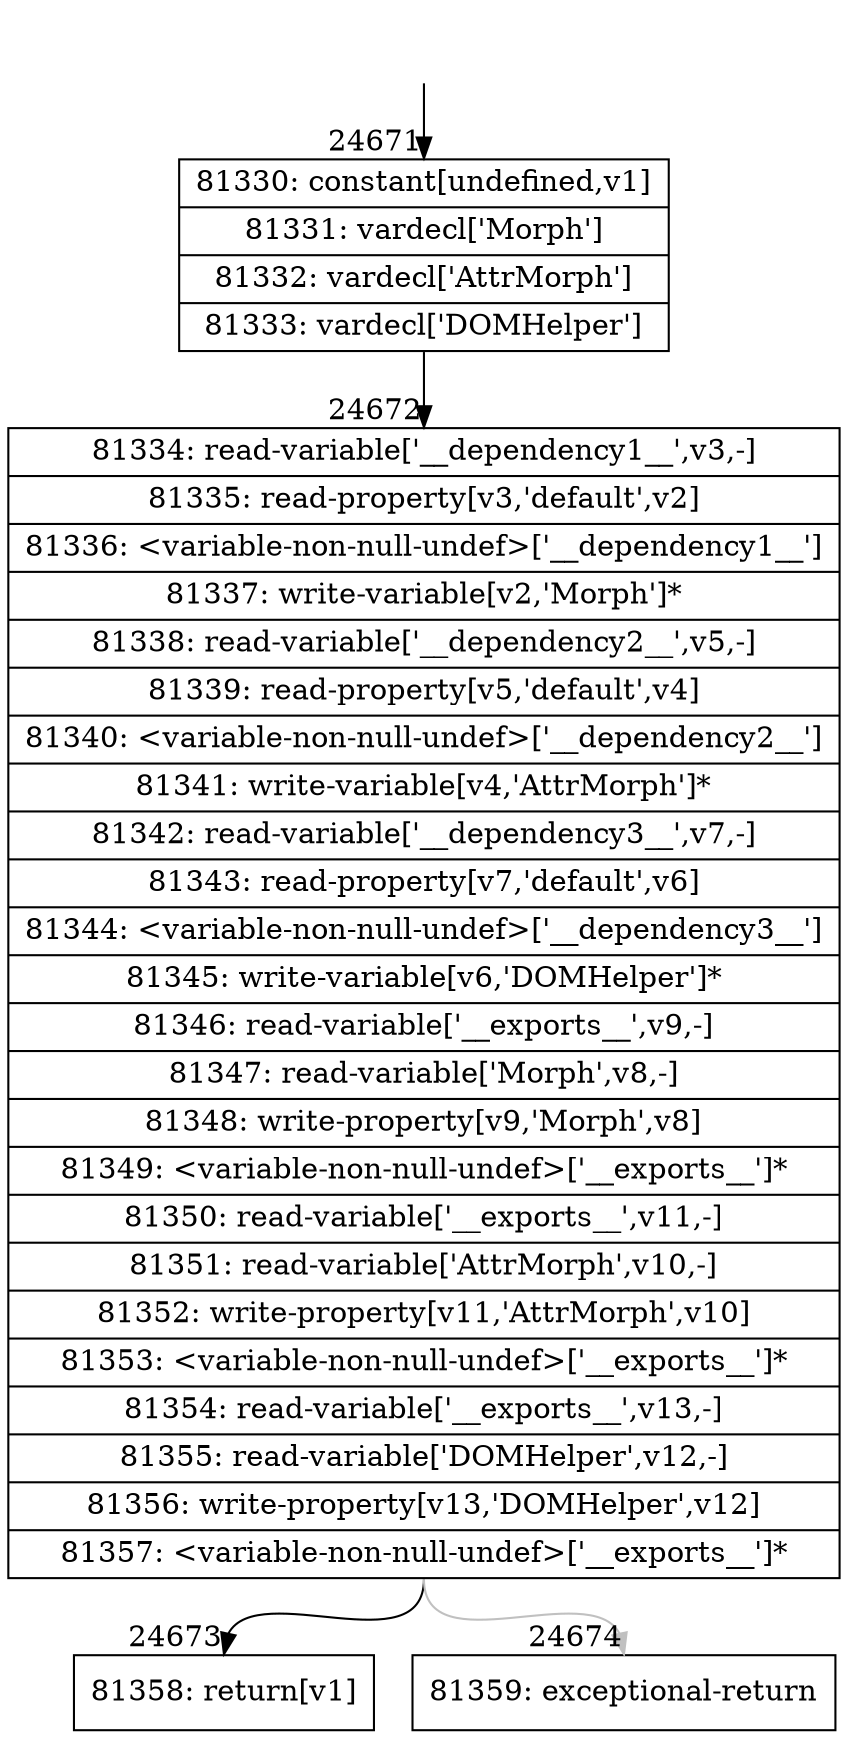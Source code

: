 digraph {
rankdir="TD"
BB_entry2164[shape=none,label=""];
BB_entry2164 -> BB24671 [tailport=s, headport=n, headlabel="    24671"]
BB24671 [shape=record label="{81330: constant[undefined,v1]|81331: vardecl['Morph']|81332: vardecl['AttrMorph']|81333: vardecl['DOMHelper']}" ] 
BB24671 -> BB24672 [tailport=s, headport=n, headlabel="      24672"]
BB24672 [shape=record label="{81334: read-variable['__dependency1__',v3,-]|81335: read-property[v3,'default',v2]|81336: \<variable-non-null-undef\>['__dependency1__']|81337: write-variable[v2,'Morph']*|81338: read-variable['__dependency2__',v5,-]|81339: read-property[v5,'default',v4]|81340: \<variable-non-null-undef\>['__dependency2__']|81341: write-variable[v4,'AttrMorph']*|81342: read-variable['__dependency3__',v7,-]|81343: read-property[v7,'default',v6]|81344: \<variable-non-null-undef\>['__dependency3__']|81345: write-variable[v6,'DOMHelper']*|81346: read-variable['__exports__',v9,-]|81347: read-variable['Morph',v8,-]|81348: write-property[v9,'Morph',v8]|81349: \<variable-non-null-undef\>['__exports__']*|81350: read-variable['__exports__',v11,-]|81351: read-variable['AttrMorph',v10,-]|81352: write-property[v11,'AttrMorph',v10]|81353: \<variable-non-null-undef\>['__exports__']*|81354: read-variable['__exports__',v13,-]|81355: read-variable['DOMHelper',v12,-]|81356: write-property[v13,'DOMHelper',v12]|81357: \<variable-non-null-undef\>['__exports__']*}" ] 
BB24672 -> BB24673 [tailport=s, headport=n, headlabel="      24673"]
BB24672 -> BB24674 [tailport=s, headport=n, color=gray, headlabel="      24674"]
BB24673 [shape=record label="{81358: return[v1]}" ] 
BB24674 [shape=record label="{81359: exceptional-return}" ] 
//#$~ 46188
}
